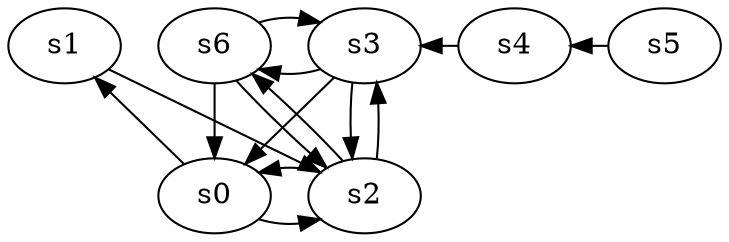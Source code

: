 digraph game_0917_complex_7 {
    s0 [name="s0", player=1, target=1];
    s1 [name="s1", player=0];
    s2 [name="s2", player=1];
    s3 [name="s3", player=1];
    s4 [name="s4", player=0];
    s5 [name="s5", player=1];
    s6 [name="s6", player=0];

    s0 -> s1 [constraint="time == 2 || time == 3 || time == 4 || time == 14"];
    s0 -> s2 [constraint="time == 8 || time == 16 || time == 19 || time == 25"];
    s1 -> s2 [constraint="!(time % 2 == 0)"];
    s2 -> s0 [constraint="!(time % 5 == 3)"];
    s2 -> s3 [constraint="time % 7 == 4"];
    s2 -> s6 [constraint="time % 8 == 4"];
    s3 -> s0;
    s3 -> s2;
    s3 -> s6 [constraint="time % 4 == 3 && time % 5 == 1"];
    s4 -> s3 [constraint="time % 5 == 1"];
    s5 -> s4 [constraint="time == 0 || time == 12"];
    s6 -> s0;
    s6 -> s2 [constraint="!(time % 4 == 3)"];
    s6 -> s3 [constraint="!(time % 3 == 0)"];
}
